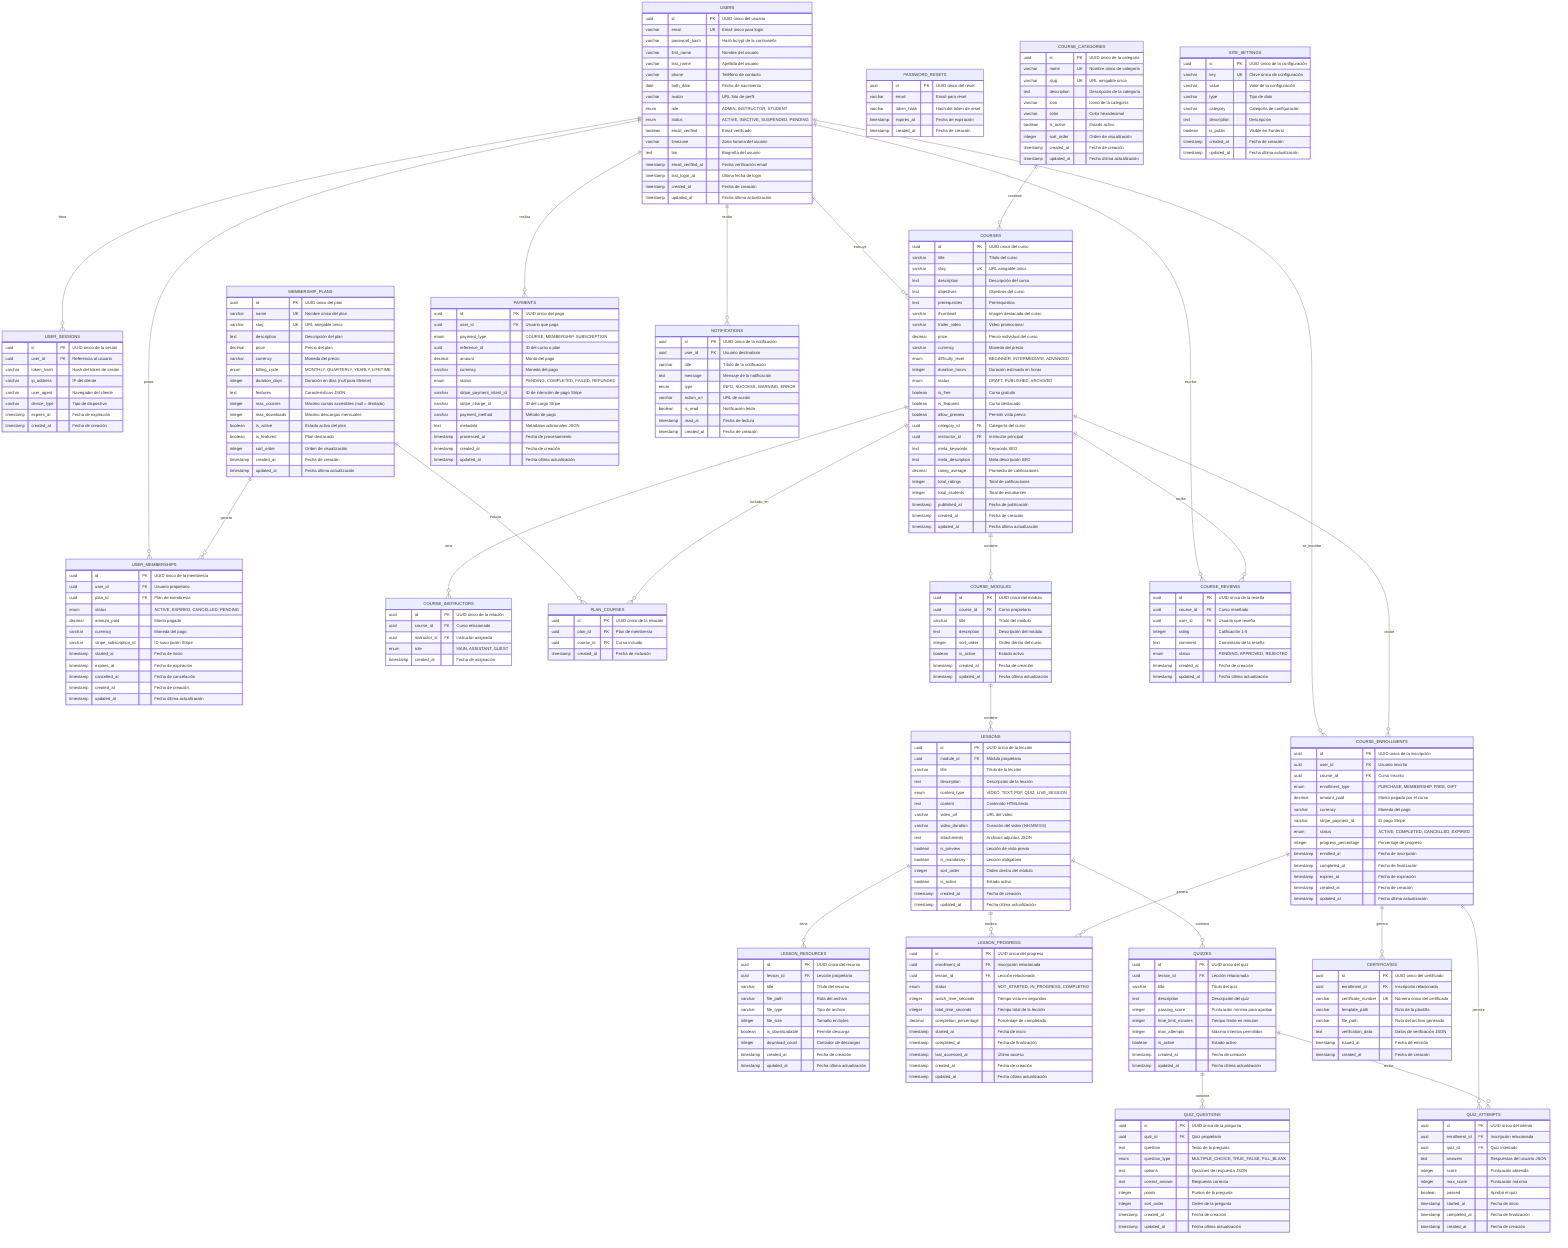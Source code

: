 erDiagram
    %% Comentarios:
    %% - ERD normalizado (3NF) para plataforma de cursos y membresías online
    %% - Considera roles, pagos, progreso, contenido multimedia y certificaciones
    %% - Estructura escalable para academias, gimnasios y creadores de contenido
    %% - Incluye auditoría, seguridad y trazabilidad completa

    %% === ENTIDADES DE USUARIO Y AUTENTICACIÓN ===
    USERS {
        uuid id PK "UUID único del usuario"
        varchar email UK "Email único para login"
        varchar password_hash "Hash bcrypt de la contraseña"
        varchar first_name "Nombre del usuario"
        varchar last_name "Apellido del usuario"
        varchar phone "Teléfono de contacto"
        date birth_date "Fecha de nacimiento"
        varchar avatar "URL foto de perfil"
        enum role "ADMIN, INSTRUCTOR, STUDENT"
        enum status "ACTIVE, INACTIVE, SUSPENDED, PENDING"
        boolean email_verified "Email verificado"
        varchar timezone "Zona horaria del usuario"
        text bio "Biografía del usuario"
        timestamp email_verified_at "Fecha verificación email"
        timestamp last_login_at "Última fecha de login"
        timestamp created_at "Fecha de creación"
        timestamp updated_at "Fecha última actualización"
    }

    USER_SESSIONS {
        uuid id PK "UUID único de la sesión"
        uuid user_id FK "Referencia al usuario"
        varchar token_hash "Hash del token de sesión"
        varchar ip_address "IP del cliente"
        varchar user_agent "Navegador del cliente"
        varchar device_type "Tipo de dispositivo"
        timestamp expires_at "Fecha de expiración"
        timestamp created_at "Fecha de creación"
    }

    PASSWORD_RESETS {
        uuid id PK "UUID único del reset"
        varchar email "Email para reset"
        varchar token_hash "Hash del token de reset"
        timestamp expires_at "Fecha de expiración"
        timestamp created_at "Fecha de creación"
    }

    %% === ENTIDADES DE MEMBRESÍAS Y PLANES ===
    MEMBERSHIP_PLANS {
        uuid id PK "UUID único del plan"
        varchar name UK "Nombre único del plan"
        varchar slug UK "URL amigable única"
        text description "Descripción del plan"
        decimal price "Precio del plan"
        varchar currency "Moneda del precio"
        enum billing_cycle "MONTHLY, QUARTERLY, YEARLY, LIFETIME"
        integer duration_days "Duración en días (null para lifetime)"
        text features "Características JSON"
        integer max_courses "Máximo cursos accesibles (null = ilimitado)"
        integer max_downloads "Máximo descargas mensuales"
        boolean is_active "Estado activo del plan"
        boolean is_featured "Plan destacado"
        integer sort_order "Orden de visualización"
        timestamp created_at "Fecha de creación"
        timestamp updated_at "Fecha última actualización"
    }

    USER_MEMBERSHIPS {
        uuid id PK "UUID único de la membresía"
        uuid user_id FK "Usuario propietario"
        uuid plan_id FK "Plan de membresía"
        enum status "ACTIVE, EXPIRED, CANCELLED, PENDING"
        decimal amount_paid "Monto pagado"
        varchar currency "Moneda del pago"
        varchar stripe_subscription_id "ID suscripción Stripe"
        timestamp started_at "Fecha de inicio"
        timestamp expires_at "Fecha de expiración"
        timestamp cancelled_at "Fecha de cancelación"
        timestamp created_at "Fecha de creación"
        timestamp updated_at "Fecha última actualización"
    }

    %% === ENTIDADES DE CATEGORÍAS Y CURSOS ===
    COURSE_CATEGORIES {
        uuid id PK "UUID único de la categoría"
        varchar name UK "Nombre único de categoría"
        varchar slug UK "URL amigable única"
        text description "Descripción de la categoría"
        varchar icon "Icono de la categoría"
        varchar color "Color hexadecimal"
        boolean is_active "Estado activo"
        integer sort_order "Orden de visualización"
        timestamp created_at "Fecha de creación"
        timestamp updated_at "Fecha última actualización"
    }

    COURSES {
        uuid id PK "UUID único del curso"
        varchar title "Título del curso"
        varchar slug UK "URL amigable única"
        text description "Descripción del curso"
        text objectives "Objetivos del curso"
        text prerequisites "Prerrequisitos"
        varchar thumbnail "Imagen destacada del curso"
        varchar trailer_video "Video promocional"
        decimal price "Precio individual del curso"
        varchar currency "Moneda del precio"
        enum difficulty_level "BEGINNER, INTERMEDIATE, ADVANCED"
        integer duration_hours "Duración estimada en horas"
        enum status "DRAFT, PUBLISHED, ARCHIVED"
        boolean is_free "Curso gratuito"
        boolean is_featured "Curso destacado"
        boolean allow_preview "Permitir vista previa"
        uuid category_id FK "Categoría del curso"
        uuid instructor_id FK "Instructor principal"
        text meta_keywords "Keywords SEO"
        text meta_description "Meta descripción SEO"
        decimal rating_average "Promedio de calificaciones"
        integer total_ratings "Total de calificaciones"
        integer total_students "Total de estudiantes"
        timestamp published_at "Fecha de publicación"
        timestamp created_at "Fecha de creación"
        timestamp updated_at "Fecha última actualización"
    }

    COURSE_INSTRUCTORS {
        uuid id PK "UUID único de la relación"
        uuid course_id FK "Curso relacionado"
        uuid instructor_id FK "Instructor asignado"
        enum role "MAIN, ASSISTANT, GUEST"
        timestamp created_at "Fecha de asignación"
    }

    PLAN_COURSES {
        uuid id PK "UUID único de la relación"
        uuid plan_id FK "Plan de membresía"
        uuid course_id FK "Curso incluido"
        timestamp created_at "Fecha de inclusión"
    }

    %% === ENTIDADES DE LECCIONES Y CONTENIDO ===
    COURSE_MODULES {
        uuid id PK "UUID único del módulo"
        uuid course_id FK "Curso propietario"
        varchar title "Título del módulo"
        text description "Descripción del módulo"
        integer sort_order "Orden dentro del curso"
        boolean is_active "Estado activo"
        timestamp created_at "Fecha de creación"
        timestamp updated_at "Fecha última actualización"
    }

    LESSONS {
        uuid id PK "UUID única de la lección"
        uuid module_id FK "Módulo propietario"
        varchar title "Título de la lección"
        text description "Descripción de la lección"
        enum content_type "VIDEO, TEXT, PDF, QUIZ, LIVE_SESSION"
        text content "Contenido HTML/texto"
        varchar video_url "URL del video"
        varchar video_duration "Duración del video (HH:MM:SS)"
        text attachments "Archivos adjuntos JSON"
        boolean is_preview "Lección de vista previa"
        boolean is_mandatory "Lección obligatoria"
        integer sort_order "Orden dentro del módulo"
        boolean is_active "Estado activo"
        timestamp created_at "Fecha de creación"
        timestamp updated_at "Fecha última actualización"
    }

    LESSON_RESOURCES {
        uuid id PK "UUID único del recurso"
        uuid lesson_id FK "Lección propietaria"
        varchar title "Título del recurso"
        varchar file_path "Ruta del archivo"
        varchar file_type "Tipo de archivo"
        integer file_size "Tamaño en bytes"
        boolean is_downloadable "Permitir descarga"
        integer download_count "Contador de descargas"
        timestamp created_at "Fecha de creación"
        timestamp updated_at "Fecha última actualización"
    }

    %% === ENTIDADES DE PROGRESO Y SEGUIMIENTO ===
    COURSE_ENROLLMENTS {
        uuid id PK "UUID única de la inscripción"
        uuid user_id FK "Usuario inscrito"
        uuid course_id FK "Curso inscrito"
        enum enrollment_type "PURCHASE, MEMBERSHIP, FREE, GIFT"
        decimal amount_paid "Monto pagado por el curso"
        varchar currency "Moneda del pago"
        varchar stripe_payment_id "ID pago Stripe"
        enum status "ACTIVE, COMPLETED, CANCELLED, EXPIRED"
        integer progress_percentage "Porcentaje de progreso"
        timestamp enrolled_at "Fecha de inscripción"
        timestamp completed_at "Fecha de finalización"
        timestamp expires_at "Fecha de expiración"
        timestamp created_at "Fecha de creación"
        timestamp updated_at "Fecha última actualización"
    }

    LESSON_PROGRESS {
        uuid id PK "UUID único del progreso"
        uuid enrollment_id FK "Inscripción relacionada"
        uuid lesson_id FK "Lección relacionada"
        enum status "NOT_STARTED, IN_PROGRESS, COMPLETED"
        integer watch_time_seconds "Tiempo visto en segundos"
        integer total_time_seconds "Tiempo total de la lección"
        decimal completion_percentage "Porcentaje de completado"
        timestamp started_at "Fecha de inicio"
        timestamp completed_at "Fecha de finalización"
        timestamp last_accessed_at "Último acceso"
        timestamp created_at "Fecha de creación"
        timestamp updated_at "Fecha última actualización"
    }

    %% === ENTIDADES DE EVALUACIONES Y CERTIFICADOS ===
    QUIZZES {
        uuid id PK "UUID único del quiz"
        uuid lesson_id FK "Lección relacionada"
        varchar title "Título del quiz"
        text description "Descripción del quiz"
        integer passing_score "Puntuación mínima para aprobar"
        integer time_limit_minutes "Tiempo límite en minutos"
        integer max_attempts "Máximo intentos permitidos"
        boolean is_active "Estado activo"
        timestamp created_at "Fecha de creación"
        timestamp updated_at "Fecha última actualización"
    }

    QUIZ_QUESTIONS {
        uuid id PK "UUID única de la pregunta"
        uuid quiz_id FK "Quiz propietario"
        text question "Texto de la pregunta"
        enum question_type "MULTIPLE_CHOICE, TRUE_FALSE, FILL_BLANK"
        text options "Opciones de respuesta JSON"
        text correct_answer "Respuesta correcta"
        integer points "Puntos de la pregunta"
        integer sort_order "Orden de la pregunta"
        timestamp created_at "Fecha de creación"
        timestamp updated_at "Fecha última actualización"
    }

    QUIZ_ATTEMPTS {
        uuid id PK "UUID único del intento"
        uuid enrollment_id FK "Inscripción relacionada"
        uuid quiz_id FK "Quiz intentado"
        text answers "Respuestas del usuario JSON"
        integer score "Puntuación obtenida"
        integer max_score "Puntuación máxima"
        boolean passed "Aprobó el quiz"
        timestamp started_at "Fecha de inicio"
        timestamp completed_at "Fecha de finalización"
        timestamp created_at "Fecha de creación"
    }

    CERTIFICATES {
        uuid id PK "UUID único del certificado"
        uuid enrollment_id FK "Inscripción relacionada"
        varchar certificate_number UK "Número único del certificado"
        varchar template_path "Ruta de la plantilla"
        varchar file_path "Ruta del archivo generado"
        text verification_data "Datos de verificación JSON"
        timestamp issued_at "Fecha de emisión"
        timestamp created_at "Fecha de creación"
    }

    %% === ENTIDADES DE PAGOS Y TRANSACCIONES ===
    PAYMENTS {
        uuid id PK "UUID único del pago"
        uuid user_id FK "Usuario que paga"
        enum payment_type "COURSE, MEMBERSHIP, SUBSCRIPTION"
        uuid reference_id "ID del curso o plan"
        decimal amount "Monto del pago"
        varchar currency "Moneda del pago"
        enum status "PENDING, COMPLETED, FAILED, REFUNDED"
        varchar stripe_payment_intent_id "ID de intención de pago Stripe"
        varchar stripe_charge_id "ID del cargo Stripe"
        varchar payment_method "Método de pago"
        text metadata "Metadatos adicionales JSON"
        timestamp processed_at "Fecha de procesamiento"
        timestamp created_at "Fecha de creación"
        timestamp updated_at "Fecha última actualización"
    }

    %% === ENTIDADES DE COMUNICACIÓN ===
    COURSE_REVIEWS {
        uuid id PK "UUID única de la reseña"
        uuid course_id FK "Curso reseñado"
        uuid user_id FK "Usuario que reseña"
        integer rating "Calificación 1-5"
        text comment "Comentario de la reseña"
        enum status "PENDING, APPROVED, REJECTED"
        timestamp created_at "Fecha de creación"
        timestamp updated_at "Fecha última actualización"
    }

    NOTIFICATIONS {
        uuid id PK "UUID única de la notificación"
        uuid user_id FK "Usuario destinatario"
        varchar title "Título de la notificación"
        text message "Mensaje de la notificación"
        enum type "INFO, SUCCESS, WARNING, ERROR"
        varchar action_url "URL de acción"
        boolean is_read "Notificación leída"
        timestamp read_at "Fecha de lectura"
        timestamp created_at "Fecha de creación"
    }

    %% === ENTIDADES DE CONFIGURACIÓN ===
    SITE_SETTINGS {
        uuid id PK "UUID único de la configuración"
        varchar key UK "Clave única de configuración"
        varchar value "Valor de la configuración"
        varchar type "Tipo de dato"
        varchar category "Categoría de configuración"
        text description "Descripción"
        boolean is_public "Visible en frontend"
        timestamp created_at "Fecha de creación"
        timestamp updated_at "Fecha última actualización"
    }

    %% === RELACIONES ===
    USERS ||--o{ USER_SESSIONS : "tiene"
    USERS ||--o{ USER_MEMBERSHIPS : "posee"
    USERS ||--o{ COURSES : "instruye"
    USERS ||--o{ COURSE_ENROLLMENTS : "se_inscribe"
    USERS ||--o{ COURSE_REVIEWS : "escribe"
    USERS ||--o{ PAYMENTS : "realiza"
    USERS ||--o{ NOTIFICATIONS : "recibe"

    MEMBERSHIP_PLANS ||--o{ USER_MEMBERSHIPS : "genera"
    MEMBERSHIP_PLANS ||--o{ PLAN_COURSES : "incluye"

    COURSE_CATEGORIES ||--o{ COURSES : "contiene"
    COURSES ||--o{ COURSE_INSTRUCTORS : "tiene"
    COURSES ||--o{ COURSE_MODULES : "contiene"
    COURSES ||--o{ PLAN_COURSES : "incluido_en"
    COURSES ||--o{ COURSE_ENROLLMENTS : "recibe"
    COURSES ||--o{ COURSE_REVIEWS : "recibe"

    COURSE_MODULES ||--o{ LESSONS : "contiene"
    LESSONS ||--o{ LESSON_RESOURCES : "tiene"
    LESSONS ||--o{ LESSON_PROGRESS : "trackea"
    LESSONS ||--o{ QUIZZES : "contiene"

    COURSE_ENROLLMENTS ||--o{ LESSON_PROGRESS : "genera"
    COURSE_ENROLLMENTS ||--o{ QUIZ_ATTEMPTS : "permite"
    COURSE_ENROLLMENTS ||--o{ CERTIFICATES : "genera"

    QUIZZES ||--o{ QUIZ_QUESTIONS : "contiene"
    QUIZZES ||--o{ QUIZ_ATTEMPTS : "recibe"